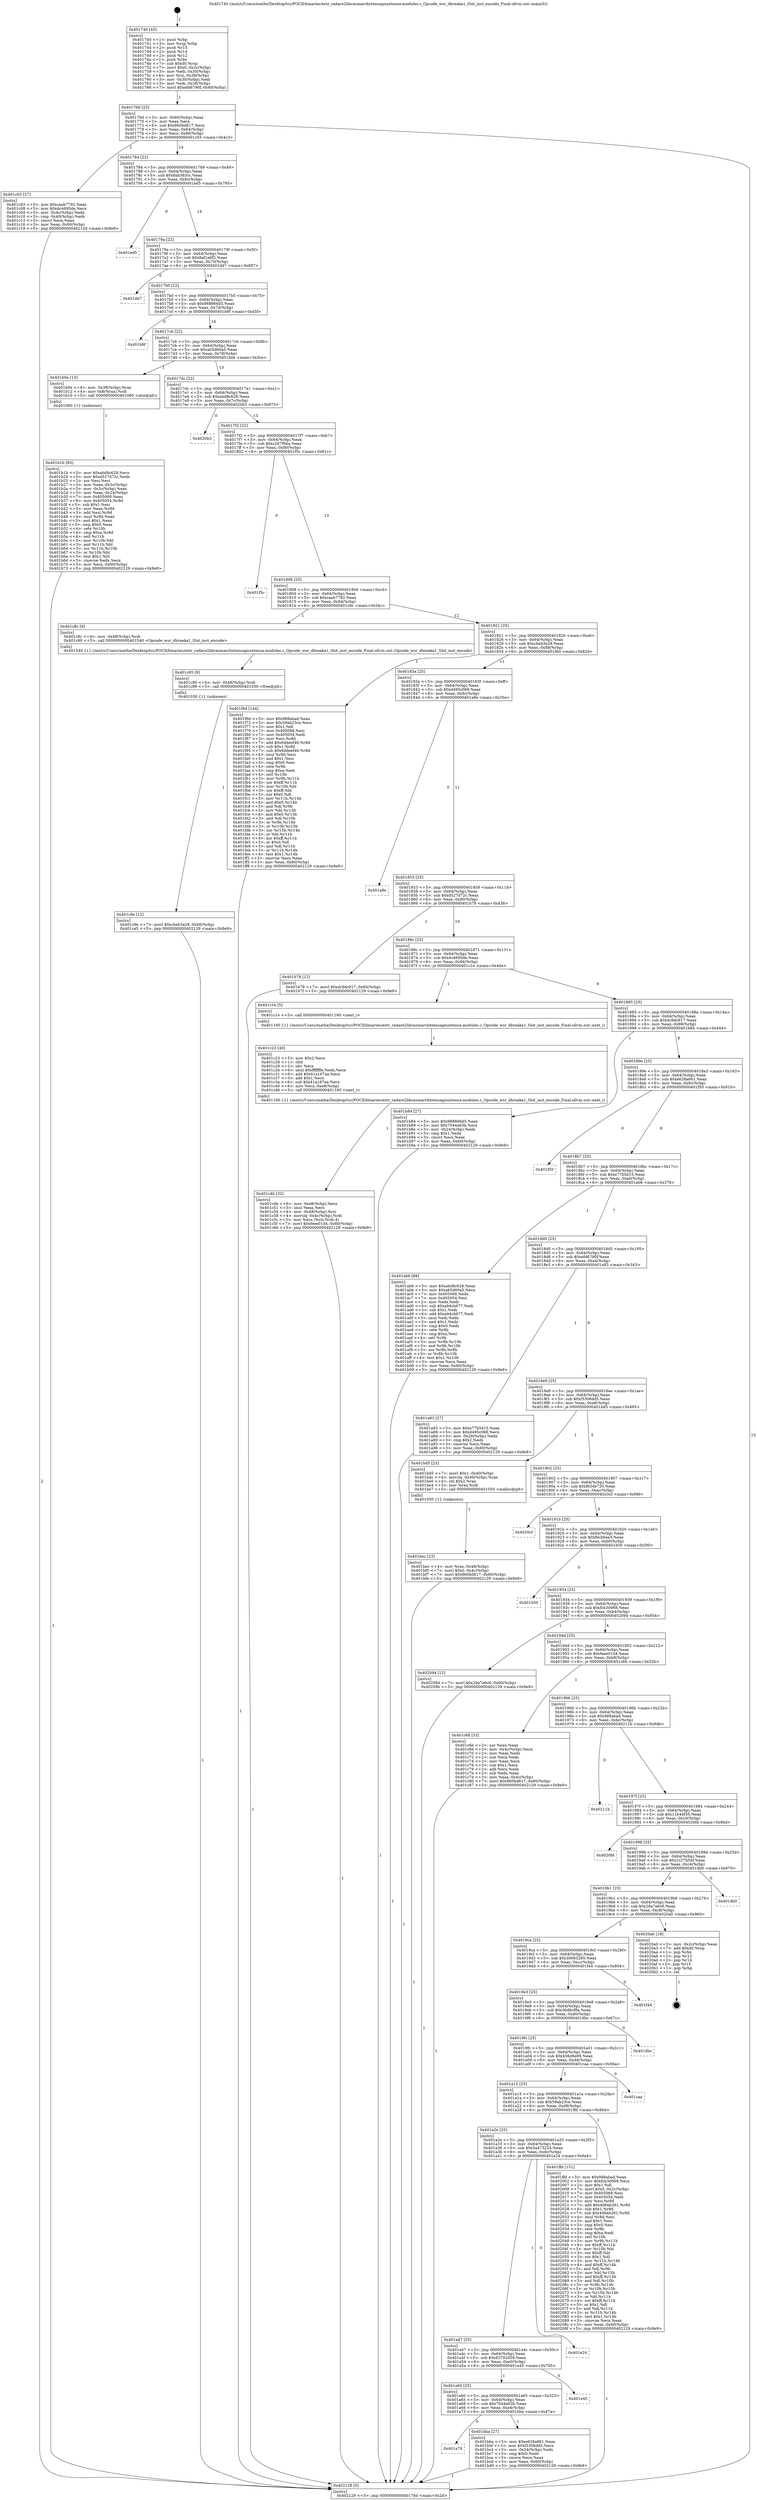 digraph "0x401740" {
  label = "0x401740 (/mnt/c/Users/mathe/Desktop/tcc/POCII/binaries/extr_radare2librasmarchxtensagnuxtensa-modules.c_Opcode_wsr_dbreaka1_Slot_inst_encode_Final-ollvm.out::main(0))"
  labelloc = "t"
  node[shape=record]

  Entry [label="",width=0.3,height=0.3,shape=circle,fillcolor=black,style=filled]
  "0x40176d" [label="{
     0x40176d [23]\l
     | [instrs]\l
     &nbsp;&nbsp;0x40176d \<+3\>: mov -0x60(%rbp),%eax\l
     &nbsp;&nbsp;0x401770 \<+2\>: mov %eax,%ecx\l
     &nbsp;&nbsp;0x401772 \<+6\>: sub $0x860bd617,%ecx\l
     &nbsp;&nbsp;0x401778 \<+3\>: mov %eax,-0x64(%rbp)\l
     &nbsp;&nbsp;0x40177b \<+3\>: mov %ecx,-0x68(%rbp)\l
     &nbsp;&nbsp;0x40177e \<+6\>: je 0000000000401c03 \<main+0x4c3\>\l
  }"]
  "0x401c03" [label="{
     0x401c03 [27]\l
     | [instrs]\l
     &nbsp;&nbsp;0x401c03 \<+5\>: mov $0xcaab7792,%eax\l
     &nbsp;&nbsp;0x401c08 \<+5\>: mov $0xdc4695de,%ecx\l
     &nbsp;&nbsp;0x401c0d \<+3\>: mov -0x4c(%rbp),%edx\l
     &nbsp;&nbsp;0x401c10 \<+3\>: cmp -0x40(%rbp),%edx\l
     &nbsp;&nbsp;0x401c13 \<+3\>: cmovl %ecx,%eax\l
     &nbsp;&nbsp;0x401c16 \<+3\>: mov %eax,-0x60(%rbp)\l
     &nbsp;&nbsp;0x401c19 \<+5\>: jmp 0000000000402129 \<main+0x9e9\>\l
  }"]
  "0x401784" [label="{
     0x401784 [22]\l
     | [instrs]\l
     &nbsp;&nbsp;0x401784 \<+5\>: jmp 0000000000401789 \<main+0x49\>\l
     &nbsp;&nbsp;0x401789 \<+3\>: mov -0x64(%rbp),%eax\l
     &nbsp;&nbsp;0x40178c \<+5\>: sub $0x8ab363cc,%eax\l
     &nbsp;&nbsp;0x401791 \<+3\>: mov %eax,-0x6c(%rbp)\l
     &nbsp;&nbsp;0x401794 \<+6\>: je 0000000000401ed5 \<main+0x795\>\l
  }"]
  Exit [label="",width=0.3,height=0.3,shape=circle,fillcolor=black,style=filled,peripheries=2]
  "0x401ed5" [label="{
     0x401ed5\l
  }", style=dashed]
  "0x40179a" [label="{
     0x40179a [22]\l
     | [instrs]\l
     &nbsp;&nbsp;0x40179a \<+5\>: jmp 000000000040179f \<main+0x5f\>\l
     &nbsp;&nbsp;0x40179f \<+3\>: mov -0x64(%rbp),%eax\l
     &nbsp;&nbsp;0x4017a2 \<+5\>: sub $0x8af1e6f2,%eax\l
     &nbsp;&nbsp;0x4017a7 \<+3\>: mov %eax,-0x70(%rbp)\l
     &nbsp;&nbsp;0x4017aa \<+6\>: je 0000000000401dd7 \<main+0x697\>\l
  }"]
  "0x401c9e" [label="{
     0x401c9e [12]\l
     | [instrs]\l
     &nbsp;&nbsp;0x401c9e \<+7\>: movl $0xcbeb3a28,-0x60(%rbp)\l
     &nbsp;&nbsp;0x401ca5 \<+5\>: jmp 0000000000402129 \<main+0x9e9\>\l
  }"]
  "0x401dd7" [label="{
     0x401dd7\l
  }", style=dashed]
  "0x4017b0" [label="{
     0x4017b0 [22]\l
     | [instrs]\l
     &nbsp;&nbsp;0x4017b0 \<+5\>: jmp 00000000004017b5 \<main+0x75\>\l
     &nbsp;&nbsp;0x4017b5 \<+3\>: mov -0x64(%rbp),%eax\l
     &nbsp;&nbsp;0x4017b8 \<+5\>: sub $0x988866d5,%eax\l
     &nbsp;&nbsp;0x4017bd \<+3\>: mov %eax,-0x74(%rbp)\l
     &nbsp;&nbsp;0x4017c0 \<+6\>: je 0000000000401b9f \<main+0x45f\>\l
  }"]
  "0x401c95" [label="{
     0x401c95 [9]\l
     | [instrs]\l
     &nbsp;&nbsp;0x401c95 \<+4\>: mov -0x48(%rbp),%rdi\l
     &nbsp;&nbsp;0x401c99 \<+5\>: call 0000000000401030 \<free@plt\>\l
     | [calls]\l
     &nbsp;&nbsp;0x401030 \{1\} (unknown)\l
  }"]
  "0x401b9f" [label="{
     0x401b9f\l
  }", style=dashed]
  "0x4017c6" [label="{
     0x4017c6 [22]\l
     | [instrs]\l
     &nbsp;&nbsp;0x4017c6 \<+5\>: jmp 00000000004017cb \<main+0x8b\>\l
     &nbsp;&nbsp;0x4017cb \<+3\>: mov -0x64(%rbp),%eax\l
     &nbsp;&nbsp;0x4017ce \<+5\>: sub $0xab5d60a5,%eax\l
     &nbsp;&nbsp;0x4017d3 \<+3\>: mov %eax,-0x78(%rbp)\l
     &nbsp;&nbsp;0x4017d6 \<+6\>: je 0000000000401b0e \<main+0x3ce\>\l
  }"]
  "0x401c4b" [label="{
     0x401c4b [32]\l
     | [instrs]\l
     &nbsp;&nbsp;0x401c4b \<+6\>: mov -0xe8(%rbp),%ecx\l
     &nbsp;&nbsp;0x401c51 \<+3\>: imul %eax,%ecx\l
     &nbsp;&nbsp;0x401c54 \<+4\>: mov -0x48(%rbp),%rsi\l
     &nbsp;&nbsp;0x401c58 \<+4\>: movslq -0x4c(%rbp),%rdi\l
     &nbsp;&nbsp;0x401c5c \<+3\>: mov %ecx,(%rsi,%rdi,4)\l
     &nbsp;&nbsp;0x401c5f \<+7\>: movl $0xfeee01d4,-0x60(%rbp)\l
     &nbsp;&nbsp;0x401c66 \<+5\>: jmp 0000000000402129 \<main+0x9e9\>\l
  }"]
  "0x401b0e" [label="{
     0x401b0e [13]\l
     | [instrs]\l
     &nbsp;&nbsp;0x401b0e \<+4\>: mov -0x38(%rbp),%rax\l
     &nbsp;&nbsp;0x401b12 \<+4\>: mov 0x8(%rax),%rdi\l
     &nbsp;&nbsp;0x401b16 \<+5\>: call 0000000000401060 \<atoi@plt\>\l
     | [calls]\l
     &nbsp;&nbsp;0x401060 \{1\} (unknown)\l
  }"]
  "0x4017dc" [label="{
     0x4017dc [22]\l
     | [instrs]\l
     &nbsp;&nbsp;0x4017dc \<+5\>: jmp 00000000004017e1 \<main+0xa1\>\l
     &nbsp;&nbsp;0x4017e1 \<+3\>: mov -0x64(%rbp),%eax\l
     &nbsp;&nbsp;0x4017e4 \<+5\>: sub $0xabd8c628,%eax\l
     &nbsp;&nbsp;0x4017e9 \<+3\>: mov %eax,-0x7c(%rbp)\l
     &nbsp;&nbsp;0x4017ec \<+6\>: je 00000000004020b3 \<main+0x973\>\l
  }"]
  "0x401c23" [label="{
     0x401c23 [40]\l
     | [instrs]\l
     &nbsp;&nbsp;0x401c23 \<+5\>: mov $0x2,%ecx\l
     &nbsp;&nbsp;0x401c28 \<+1\>: cltd\l
     &nbsp;&nbsp;0x401c29 \<+2\>: idiv %ecx\l
     &nbsp;&nbsp;0x401c2b \<+6\>: imul $0xfffffffe,%edx,%ecx\l
     &nbsp;&nbsp;0x401c31 \<+6\>: add $0x41a167aa,%ecx\l
     &nbsp;&nbsp;0x401c37 \<+3\>: add $0x1,%ecx\l
     &nbsp;&nbsp;0x401c3a \<+6\>: sub $0x41a167aa,%ecx\l
     &nbsp;&nbsp;0x401c40 \<+6\>: mov %ecx,-0xe8(%rbp)\l
     &nbsp;&nbsp;0x401c46 \<+5\>: call 0000000000401160 \<next_i\>\l
     | [calls]\l
     &nbsp;&nbsp;0x401160 \{1\} (/mnt/c/Users/mathe/Desktop/tcc/POCII/binaries/extr_radare2librasmarchxtensagnuxtensa-modules.c_Opcode_wsr_dbreaka1_Slot_inst_encode_Final-ollvm.out::next_i)\l
  }"]
  "0x4020b3" [label="{
     0x4020b3\l
  }", style=dashed]
  "0x4017f2" [label="{
     0x4017f2 [22]\l
     | [instrs]\l
     &nbsp;&nbsp;0x4017f2 \<+5\>: jmp 00000000004017f7 \<main+0xb7\>\l
     &nbsp;&nbsp;0x4017f7 \<+3\>: mov -0x64(%rbp),%eax\l
     &nbsp;&nbsp;0x4017fa \<+5\>: sub $0xc267f94a,%eax\l
     &nbsp;&nbsp;0x4017ff \<+3\>: mov %eax,-0x80(%rbp)\l
     &nbsp;&nbsp;0x401802 \<+6\>: je 0000000000401f5c \<main+0x81c\>\l
  }"]
  "0x401bec" [label="{
     0x401bec [23]\l
     | [instrs]\l
     &nbsp;&nbsp;0x401bec \<+4\>: mov %rax,-0x48(%rbp)\l
     &nbsp;&nbsp;0x401bf0 \<+7\>: movl $0x0,-0x4c(%rbp)\l
     &nbsp;&nbsp;0x401bf7 \<+7\>: movl $0x860bd617,-0x60(%rbp)\l
     &nbsp;&nbsp;0x401bfe \<+5\>: jmp 0000000000402129 \<main+0x9e9\>\l
  }"]
  "0x401f5c" [label="{
     0x401f5c\l
  }", style=dashed]
  "0x401808" [label="{
     0x401808 [25]\l
     | [instrs]\l
     &nbsp;&nbsp;0x401808 \<+5\>: jmp 000000000040180d \<main+0xcd\>\l
     &nbsp;&nbsp;0x40180d \<+3\>: mov -0x64(%rbp),%eax\l
     &nbsp;&nbsp;0x401810 \<+5\>: sub $0xcaab7792,%eax\l
     &nbsp;&nbsp;0x401815 \<+6\>: mov %eax,-0x84(%rbp)\l
     &nbsp;&nbsp;0x40181b \<+6\>: je 0000000000401c8c \<main+0x54c\>\l
  }"]
  "0x401a79" [label="{
     0x401a79\l
  }", style=dashed]
  "0x401c8c" [label="{
     0x401c8c [9]\l
     | [instrs]\l
     &nbsp;&nbsp;0x401c8c \<+4\>: mov -0x48(%rbp),%rdi\l
     &nbsp;&nbsp;0x401c90 \<+5\>: call 0000000000401540 \<Opcode_wsr_dbreaka1_Slot_inst_encode\>\l
     | [calls]\l
     &nbsp;&nbsp;0x401540 \{1\} (/mnt/c/Users/mathe/Desktop/tcc/POCII/binaries/extr_radare2librasmarchxtensagnuxtensa-modules.c_Opcode_wsr_dbreaka1_Slot_inst_encode_Final-ollvm.out::Opcode_wsr_dbreaka1_Slot_inst_encode)\l
  }"]
  "0x401821" [label="{
     0x401821 [25]\l
     | [instrs]\l
     &nbsp;&nbsp;0x401821 \<+5\>: jmp 0000000000401826 \<main+0xe6\>\l
     &nbsp;&nbsp;0x401826 \<+3\>: mov -0x64(%rbp),%eax\l
     &nbsp;&nbsp;0x401829 \<+5\>: sub $0xcbeb3a28,%eax\l
     &nbsp;&nbsp;0x40182e \<+6\>: mov %eax,-0x88(%rbp)\l
     &nbsp;&nbsp;0x401834 \<+6\>: je 0000000000401f6d \<main+0x82d\>\l
  }"]
  "0x401bba" [label="{
     0x401bba [27]\l
     | [instrs]\l
     &nbsp;&nbsp;0x401bba \<+5\>: mov $0xe628a661,%eax\l
     &nbsp;&nbsp;0x401bbf \<+5\>: mov $0xf3308dd5,%ecx\l
     &nbsp;&nbsp;0x401bc4 \<+3\>: mov -0x24(%rbp),%edx\l
     &nbsp;&nbsp;0x401bc7 \<+3\>: cmp $0x0,%edx\l
     &nbsp;&nbsp;0x401bca \<+3\>: cmove %ecx,%eax\l
     &nbsp;&nbsp;0x401bcd \<+3\>: mov %eax,-0x60(%rbp)\l
     &nbsp;&nbsp;0x401bd0 \<+5\>: jmp 0000000000402129 \<main+0x9e9\>\l
  }"]
  "0x401f6d" [label="{
     0x401f6d [144]\l
     | [instrs]\l
     &nbsp;&nbsp;0x401f6d \<+5\>: mov $0x988abad,%eax\l
     &nbsp;&nbsp;0x401f72 \<+5\>: mov $0x59ab23ce,%ecx\l
     &nbsp;&nbsp;0x401f77 \<+2\>: mov $0x1,%dl\l
     &nbsp;&nbsp;0x401f79 \<+7\>: mov 0x405068,%esi\l
     &nbsp;&nbsp;0x401f80 \<+7\>: mov 0x405054,%edi\l
     &nbsp;&nbsp;0x401f87 \<+3\>: mov %esi,%r8d\l
     &nbsp;&nbsp;0x401f8a \<+7\>: add $0x6ddeef46,%r8d\l
     &nbsp;&nbsp;0x401f91 \<+4\>: sub $0x1,%r8d\l
     &nbsp;&nbsp;0x401f95 \<+7\>: sub $0x6ddeef46,%r8d\l
     &nbsp;&nbsp;0x401f9c \<+4\>: imul %r8d,%esi\l
     &nbsp;&nbsp;0x401fa0 \<+3\>: and $0x1,%esi\l
     &nbsp;&nbsp;0x401fa3 \<+3\>: cmp $0x0,%esi\l
     &nbsp;&nbsp;0x401fa6 \<+4\>: sete %r9b\l
     &nbsp;&nbsp;0x401faa \<+3\>: cmp $0xa,%edi\l
     &nbsp;&nbsp;0x401fad \<+4\>: setl %r10b\l
     &nbsp;&nbsp;0x401fb1 \<+3\>: mov %r9b,%r11b\l
     &nbsp;&nbsp;0x401fb4 \<+4\>: xor $0xff,%r11b\l
     &nbsp;&nbsp;0x401fb8 \<+3\>: mov %r10b,%bl\l
     &nbsp;&nbsp;0x401fbb \<+3\>: xor $0xff,%bl\l
     &nbsp;&nbsp;0x401fbe \<+3\>: xor $0x0,%dl\l
     &nbsp;&nbsp;0x401fc1 \<+3\>: mov %r11b,%r14b\l
     &nbsp;&nbsp;0x401fc4 \<+4\>: and $0x0,%r14b\l
     &nbsp;&nbsp;0x401fc8 \<+3\>: and %dl,%r9b\l
     &nbsp;&nbsp;0x401fcb \<+3\>: mov %bl,%r15b\l
     &nbsp;&nbsp;0x401fce \<+4\>: and $0x0,%r15b\l
     &nbsp;&nbsp;0x401fd2 \<+3\>: and %dl,%r10b\l
     &nbsp;&nbsp;0x401fd5 \<+3\>: or %r9b,%r14b\l
     &nbsp;&nbsp;0x401fd8 \<+3\>: or %r10b,%r15b\l
     &nbsp;&nbsp;0x401fdb \<+3\>: xor %r15b,%r14b\l
     &nbsp;&nbsp;0x401fde \<+3\>: or %bl,%r11b\l
     &nbsp;&nbsp;0x401fe1 \<+4\>: xor $0xff,%r11b\l
     &nbsp;&nbsp;0x401fe5 \<+3\>: or $0x0,%dl\l
     &nbsp;&nbsp;0x401fe8 \<+3\>: and %dl,%r11b\l
     &nbsp;&nbsp;0x401feb \<+3\>: or %r11b,%r14b\l
     &nbsp;&nbsp;0x401fee \<+4\>: test $0x1,%r14b\l
     &nbsp;&nbsp;0x401ff2 \<+3\>: cmovne %ecx,%eax\l
     &nbsp;&nbsp;0x401ff5 \<+3\>: mov %eax,-0x60(%rbp)\l
     &nbsp;&nbsp;0x401ff8 \<+5\>: jmp 0000000000402129 \<main+0x9e9\>\l
  }"]
  "0x40183a" [label="{
     0x40183a [25]\l
     | [instrs]\l
     &nbsp;&nbsp;0x40183a \<+5\>: jmp 000000000040183f \<main+0xff\>\l
     &nbsp;&nbsp;0x40183f \<+3\>: mov -0x64(%rbp),%eax\l
     &nbsp;&nbsp;0x401842 \<+5\>: sub $0xd495c068,%eax\l
     &nbsp;&nbsp;0x401847 \<+6\>: mov %eax,-0x8c(%rbp)\l
     &nbsp;&nbsp;0x40184d \<+6\>: je 0000000000401a9e \<main+0x35e\>\l
  }"]
  "0x401a60" [label="{
     0x401a60 [25]\l
     | [instrs]\l
     &nbsp;&nbsp;0x401a60 \<+5\>: jmp 0000000000401a65 \<main+0x325\>\l
     &nbsp;&nbsp;0x401a65 \<+3\>: mov -0x64(%rbp),%eax\l
     &nbsp;&nbsp;0x401a68 \<+5\>: sub $0x7044a63b,%eax\l
     &nbsp;&nbsp;0x401a6d \<+6\>: mov %eax,-0xe4(%rbp)\l
     &nbsp;&nbsp;0x401a73 \<+6\>: je 0000000000401bba \<main+0x47a\>\l
  }"]
  "0x401a9e" [label="{
     0x401a9e\l
  }", style=dashed]
  "0x401853" [label="{
     0x401853 [25]\l
     | [instrs]\l
     &nbsp;&nbsp;0x401853 \<+5\>: jmp 0000000000401858 \<main+0x118\>\l
     &nbsp;&nbsp;0x401858 \<+3\>: mov -0x64(%rbp),%eax\l
     &nbsp;&nbsp;0x40185b \<+5\>: sub $0xd527d72c,%eax\l
     &nbsp;&nbsp;0x401860 \<+6\>: mov %eax,-0x90(%rbp)\l
     &nbsp;&nbsp;0x401866 \<+6\>: je 0000000000401b78 \<main+0x438\>\l
  }"]
  "0x401e45" [label="{
     0x401e45\l
  }", style=dashed]
  "0x401b78" [label="{
     0x401b78 [12]\l
     | [instrs]\l
     &nbsp;&nbsp;0x401b78 \<+7\>: movl $0xdc9dc917,-0x60(%rbp)\l
     &nbsp;&nbsp;0x401b7f \<+5\>: jmp 0000000000402129 \<main+0x9e9\>\l
  }"]
  "0x40186c" [label="{
     0x40186c [25]\l
     | [instrs]\l
     &nbsp;&nbsp;0x40186c \<+5\>: jmp 0000000000401871 \<main+0x131\>\l
     &nbsp;&nbsp;0x401871 \<+3\>: mov -0x64(%rbp),%eax\l
     &nbsp;&nbsp;0x401874 \<+5\>: sub $0xdc4695de,%eax\l
     &nbsp;&nbsp;0x401879 \<+6\>: mov %eax,-0x94(%rbp)\l
     &nbsp;&nbsp;0x40187f \<+6\>: je 0000000000401c1e \<main+0x4de\>\l
  }"]
  "0x401a47" [label="{
     0x401a47 [25]\l
     | [instrs]\l
     &nbsp;&nbsp;0x401a47 \<+5\>: jmp 0000000000401a4c \<main+0x30c\>\l
     &nbsp;&nbsp;0x401a4c \<+3\>: mov -0x64(%rbp),%eax\l
     &nbsp;&nbsp;0x401a4f \<+5\>: sub $0x63792d59,%eax\l
     &nbsp;&nbsp;0x401a54 \<+6\>: mov %eax,-0xe0(%rbp)\l
     &nbsp;&nbsp;0x401a5a \<+6\>: je 0000000000401e45 \<main+0x705\>\l
  }"]
  "0x401c1e" [label="{
     0x401c1e [5]\l
     | [instrs]\l
     &nbsp;&nbsp;0x401c1e \<+5\>: call 0000000000401160 \<next_i\>\l
     | [calls]\l
     &nbsp;&nbsp;0x401160 \{1\} (/mnt/c/Users/mathe/Desktop/tcc/POCII/binaries/extr_radare2librasmarchxtensagnuxtensa-modules.c_Opcode_wsr_dbreaka1_Slot_inst_encode_Final-ollvm.out::next_i)\l
  }"]
  "0x401885" [label="{
     0x401885 [25]\l
     | [instrs]\l
     &nbsp;&nbsp;0x401885 \<+5\>: jmp 000000000040188a \<main+0x14a\>\l
     &nbsp;&nbsp;0x40188a \<+3\>: mov -0x64(%rbp),%eax\l
     &nbsp;&nbsp;0x40188d \<+5\>: sub $0xdc9dc917,%eax\l
     &nbsp;&nbsp;0x401892 \<+6\>: mov %eax,-0x98(%rbp)\l
     &nbsp;&nbsp;0x401898 \<+6\>: je 0000000000401b84 \<main+0x444\>\l
  }"]
  "0x401e24" [label="{
     0x401e24\l
  }", style=dashed]
  "0x401b84" [label="{
     0x401b84 [27]\l
     | [instrs]\l
     &nbsp;&nbsp;0x401b84 \<+5\>: mov $0x988866d5,%eax\l
     &nbsp;&nbsp;0x401b89 \<+5\>: mov $0x7044a63b,%ecx\l
     &nbsp;&nbsp;0x401b8e \<+3\>: mov -0x24(%rbp),%edx\l
     &nbsp;&nbsp;0x401b91 \<+3\>: cmp $0x1,%edx\l
     &nbsp;&nbsp;0x401b94 \<+3\>: cmovl %ecx,%eax\l
     &nbsp;&nbsp;0x401b97 \<+3\>: mov %eax,-0x60(%rbp)\l
     &nbsp;&nbsp;0x401b9a \<+5\>: jmp 0000000000402129 \<main+0x9e9\>\l
  }"]
  "0x40189e" [label="{
     0x40189e [25]\l
     | [instrs]\l
     &nbsp;&nbsp;0x40189e \<+5\>: jmp 00000000004018a3 \<main+0x163\>\l
     &nbsp;&nbsp;0x4018a3 \<+3\>: mov -0x64(%rbp),%eax\l
     &nbsp;&nbsp;0x4018a6 \<+5\>: sub $0xe628a661,%eax\l
     &nbsp;&nbsp;0x4018ab \<+6\>: mov %eax,-0x9c(%rbp)\l
     &nbsp;&nbsp;0x4018b1 \<+6\>: je 0000000000401f50 \<main+0x810\>\l
  }"]
  "0x401a2e" [label="{
     0x401a2e [25]\l
     | [instrs]\l
     &nbsp;&nbsp;0x401a2e \<+5\>: jmp 0000000000401a33 \<main+0x2f3\>\l
     &nbsp;&nbsp;0x401a33 \<+3\>: mov -0x64(%rbp),%eax\l
     &nbsp;&nbsp;0x401a36 \<+5\>: sub $0x5a473224,%eax\l
     &nbsp;&nbsp;0x401a3b \<+6\>: mov %eax,-0xdc(%rbp)\l
     &nbsp;&nbsp;0x401a41 \<+6\>: je 0000000000401e24 \<main+0x6e4\>\l
  }"]
  "0x401f50" [label="{
     0x401f50\l
  }", style=dashed]
  "0x4018b7" [label="{
     0x4018b7 [25]\l
     | [instrs]\l
     &nbsp;&nbsp;0x4018b7 \<+5\>: jmp 00000000004018bc \<main+0x17c\>\l
     &nbsp;&nbsp;0x4018bc \<+3\>: mov -0x64(%rbp),%eax\l
     &nbsp;&nbsp;0x4018bf \<+5\>: sub $0xe77b5d15,%eax\l
     &nbsp;&nbsp;0x4018c4 \<+6\>: mov %eax,-0xa0(%rbp)\l
     &nbsp;&nbsp;0x4018ca \<+6\>: je 0000000000401ab6 \<main+0x376\>\l
  }"]
  "0x401ffd" [label="{
     0x401ffd [151]\l
     | [instrs]\l
     &nbsp;&nbsp;0x401ffd \<+5\>: mov $0x988abad,%eax\l
     &nbsp;&nbsp;0x402002 \<+5\>: mov $0xfcb30068,%ecx\l
     &nbsp;&nbsp;0x402007 \<+2\>: mov $0x1,%dl\l
     &nbsp;&nbsp;0x402009 \<+7\>: movl $0x0,-0x2c(%rbp)\l
     &nbsp;&nbsp;0x402010 \<+7\>: mov 0x405068,%esi\l
     &nbsp;&nbsp;0x402017 \<+7\>: mov 0x405054,%edi\l
     &nbsp;&nbsp;0x40201e \<+3\>: mov %esi,%r8d\l
     &nbsp;&nbsp;0x402021 \<+7\>: add $0x4d6ab261,%r8d\l
     &nbsp;&nbsp;0x402028 \<+4\>: sub $0x1,%r8d\l
     &nbsp;&nbsp;0x40202c \<+7\>: sub $0x4d6ab261,%r8d\l
     &nbsp;&nbsp;0x402033 \<+4\>: imul %r8d,%esi\l
     &nbsp;&nbsp;0x402037 \<+3\>: and $0x1,%esi\l
     &nbsp;&nbsp;0x40203a \<+3\>: cmp $0x0,%esi\l
     &nbsp;&nbsp;0x40203d \<+4\>: sete %r9b\l
     &nbsp;&nbsp;0x402041 \<+3\>: cmp $0xa,%edi\l
     &nbsp;&nbsp;0x402044 \<+4\>: setl %r10b\l
     &nbsp;&nbsp;0x402048 \<+3\>: mov %r9b,%r11b\l
     &nbsp;&nbsp;0x40204b \<+4\>: xor $0xff,%r11b\l
     &nbsp;&nbsp;0x40204f \<+3\>: mov %r10b,%bl\l
     &nbsp;&nbsp;0x402052 \<+3\>: xor $0xff,%bl\l
     &nbsp;&nbsp;0x402055 \<+3\>: xor $0x1,%dl\l
     &nbsp;&nbsp;0x402058 \<+3\>: mov %r11b,%r14b\l
     &nbsp;&nbsp;0x40205b \<+4\>: and $0xff,%r14b\l
     &nbsp;&nbsp;0x40205f \<+3\>: and %dl,%r9b\l
     &nbsp;&nbsp;0x402062 \<+3\>: mov %bl,%r15b\l
     &nbsp;&nbsp;0x402065 \<+4\>: and $0xff,%r15b\l
     &nbsp;&nbsp;0x402069 \<+3\>: and %dl,%r10b\l
     &nbsp;&nbsp;0x40206c \<+3\>: or %r9b,%r14b\l
     &nbsp;&nbsp;0x40206f \<+3\>: or %r10b,%r15b\l
     &nbsp;&nbsp;0x402072 \<+3\>: xor %r15b,%r14b\l
     &nbsp;&nbsp;0x402075 \<+3\>: or %bl,%r11b\l
     &nbsp;&nbsp;0x402078 \<+4\>: xor $0xff,%r11b\l
     &nbsp;&nbsp;0x40207c \<+3\>: or $0x1,%dl\l
     &nbsp;&nbsp;0x40207f \<+3\>: and %dl,%r11b\l
     &nbsp;&nbsp;0x402082 \<+3\>: or %r11b,%r14b\l
     &nbsp;&nbsp;0x402085 \<+4\>: test $0x1,%r14b\l
     &nbsp;&nbsp;0x402089 \<+3\>: cmovne %ecx,%eax\l
     &nbsp;&nbsp;0x40208c \<+3\>: mov %eax,-0x60(%rbp)\l
     &nbsp;&nbsp;0x40208f \<+5\>: jmp 0000000000402129 \<main+0x9e9\>\l
  }"]
  "0x401ab6" [label="{
     0x401ab6 [88]\l
     | [instrs]\l
     &nbsp;&nbsp;0x401ab6 \<+5\>: mov $0xabd8c628,%eax\l
     &nbsp;&nbsp;0x401abb \<+5\>: mov $0xab5d60a5,%ecx\l
     &nbsp;&nbsp;0x401ac0 \<+7\>: mov 0x405068,%edx\l
     &nbsp;&nbsp;0x401ac7 \<+7\>: mov 0x405054,%esi\l
     &nbsp;&nbsp;0x401ace \<+2\>: mov %edx,%edi\l
     &nbsp;&nbsp;0x401ad0 \<+6\>: sub $0xa94cb677,%edi\l
     &nbsp;&nbsp;0x401ad6 \<+3\>: sub $0x1,%edi\l
     &nbsp;&nbsp;0x401ad9 \<+6\>: add $0xa94cb677,%edi\l
     &nbsp;&nbsp;0x401adf \<+3\>: imul %edi,%edx\l
     &nbsp;&nbsp;0x401ae2 \<+3\>: and $0x1,%edx\l
     &nbsp;&nbsp;0x401ae5 \<+3\>: cmp $0x0,%edx\l
     &nbsp;&nbsp;0x401ae8 \<+4\>: sete %r8b\l
     &nbsp;&nbsp;0x401aec \<+3\>: cmp $0xa,%esi\l
     &nbsp;&nbsp;0x401aef \<+4\>: setl %r9b\l
     &nbsp;&nbsp;0x401af3 \<+3\>: mov %r8b,%r10b\l
     &nbsp;&nbsp;0x401af6 \<+3\>: and %r9b,%r10b\l
     &nbsp;&nbsp;0x401af9 \<+3\>: xor %r9b,%r8b\l
     &nbsp;&nbsp;0x401afc \<+3\>: or %r8b,%r10b\l
     &nbsp;&nbsp;0x401aff \<+4\>: test $0x1,%r10b\l
     &nbsp;&nbsp;0x401b03 \<+3\>: cmovne %ecx,%eax\l
     &nbsp;&nbsp;0x401b06 \<+3\>: mov %eax,-0x60(%rbp)\l
     &nbsp;&nbsp;0x401b09 \<+5\>: jmp 0000000000402129 \<main+0x9e9\>\l
  }"]
  "0x4018d0" [label="{
     0x4018d0 [25]\l
     | [instrs]\l
     &nbsp;&nbsp;0x4018d0 \<+5\>: jmp 00000000004018d5 \<main+0x195\>\l
     &nbsp;&nbsp;0x4018d5 \<+3\>: mov -0x64(%rbp),%eax\l
     &nbsp;&nbsp;0x4018d8 \<+5\>: sub $0xefd6790f,%eax\l
     &nbsp;&nbsp;0x4018dd \<+6\>: mov %eax,-0xa4(%rbp)\l
     &nbsp;&nbsp;0x4018e3 \<+6\>: je 0000000000401a83 \<main+0x343\>\l
  }"]
  "0x401a15" [label="{
     0x401a15 [25]\l
     | [instrs]\l
     &nbsp;&nbsp;0x401a15 \<+5\>: jmp 0000000000401a1a \<main+0x2da\>\l
     &nbsp;&nbsp;0x401a1a \<+3\>: mov -0x64(%rbp),%eax\l
     &nbsp;&nbsp;0x401a1d \<+5\>: sub $0x59ab23ce,%eax\l
     &nbsp;&nbsp;0x401a22 \<+6\>: mov %eax,-0xd8(%rbp)\l
     &nbsp;&nbsp;0x401a28 \<+6\>: je 0000000000401ffd \<main+0x8bd\>\l
  }"]
  "0x401a83" [label="{
     0x401a83 [27]\l
     | [instrs]\l
     &nbsp;&nbsp;0x401a83 \<+5\>: mov $0xe77b5d15,%eax\l
     &nbsp;&nbsp;0x401a88 \<+5\>: mov $0xd495c068,%ecx\l
     &nbsp;&nbsp;0x401a8d \<+3\>: mov -0x28(%rbp),%edx\l
     &nbsp;&nbsp;0x401a90 \<+3\>: cmp $0x2,%edx\l
     &nbsp;&nbsp;0x401a93 \<+3\>: cmovne %ecx,%eax\l
     &nbsp;&nbsp;0x401a96 \<+3\>: mov %eax,-0x60(%rbp)\l
     &nbsp;&nbsp;0x401a99 \<+5\>: jmp 0000000000402129 \<main+0x9e9\>\l
  }"]
  "0x4018e9" [label="{
     0x4018e9 [25]\l
     | [instrs]\l
     &nbsp;&nbsp;0x4018e9 \<+5\>: jmp 00000000004018ee \<main+0x1ae\>\l
     &nbsp;&nbsp;0x4018ee \<+3\>: mov -0x64(%rbp),%eax\l
     &nbsp;&nbsp;0x4018f1 \<+5\>: sub $0xf3308dd5,%eax\l
     &nbsp;&nbsp;0x4018f6 \<+6\>: mov %eax,-0xa8(%rbp)\l
     &nbsp;&nbsp;0x4018fc \<+6\>: je 0000000000401bd5 \<main+0x495\>\l
  }"]
  "0x402129" [label="{
     0x402129 [5]\l
     | [instrs]\l
     &nbsp;&nbsp;0x402129 \<+5\>: jmp 000000000040176d \<main+0x2d\>\l
  }"]
  "0x401740" [label="{
     0x401740 [45]\l
     | [instrs]\l
     &nbsp;&nbsp;0x401740 \<+1\>: push %rbp\l
     &nbsp;&nbsp;0x401741 \<+3\>: mov %rsp,%rbp\l
     &nbsp;&nbsp;0x401744 \<+2\>: push %r15\l
     &nbsp;&nbsp;0x401746 \<+2\>: push %r14\l
     &nbsp;&nbsp;0x401748 \<+2\>: push %r12\l
     &nbsp;&nbsp;0x40174a \<+1\>: push %rbx\l
     &nbsp;&nbsp;0x40174b \<+7\>: sub $0xd0,%rsp\l
     &nbsp;&nbsp;0x401752 \<+7\>: movl $0x0,-0x2c(%rbp)\l
     &nbsp;&nbsp;0x401759 \<+3\>: mov %edi,-0x30(%rbp)\l
     &nbsp;&nbsp;0x40175c \<+4\>: mov %rsi,-0x38(%rbp)\l
     &nbsp;&nbsp;0x401760 \<+3\>: mov -0x30(%rbp),%edi\l
     &nbsp;&nbsp;0x401763 \<+3\>: mov %edi,-0x28(%rbp)\l
     &nbsp;&nbsp;0x401766 \<+7\>: movl $0xefd6790f,-0x60(%rbp)\l
  }"]
  "0x401b1b" [label="{
     0x401b1b [93]\l
     | [instrs]\l
     &nbsp;&nbsp;0x401b1b \<+5\>: mov $0xabd8c628,%ecx\l
     &nbsp;&nbsp;0x401b20 \<+5\>: mov $0xd527d72c,%edx\l
     &nbsp;&nbsp;0x401b25 \<+2\>: xor %esi,%esi\l
     &nbsp;&nbsp;0x401b27 \<+3\>: mov %eax,-0x3c(%rbp)\l
     &nbsp;&nbsp;0x401b2a \<+3\>: mov -0x3c(%rbp),%eax\l
     &nbsp;&nbsp;0x401b2d \<+3\>: mov %eax,-0x24(%rbp)\l
     &nbsp;&nbsp;0x401b30 \<+7\>: mov 0x405068,%eax\l
     &nbsp;&nbsp;0x401b37 \<+8\>: mov 0x405054,%r8d\l
     &nbsp;&nbsp;0x401b3f \<+3\>: sub $0x1,%esi\l
     &nbsp;&nbsp;0x401b42 \<+3\>: mov %eax,%r9d\l
     &nbsp;&nbsp;0x401b45 \<+3\>: add %esi,%r9d\l
     &nbsp;&nbsp;0x401b48 \<+4\>: imul %r9d,%eax\l
     &nbsp;&nbsp;0x401b4c \<+3\>: and $0x1,%eax\l
     &nbsp;&nbsp;0x401b4f \<+3\>: cmp $0x0,%eax\l
     &nbsp;&nbsp;0x401b52 \<+4\>: sete %r10b\l
     &nbsp;&nbsp;0x401b56 \<+4\>: cmp $0xa,%r8d\l
     &nbsp;&nbsp;0x401b5a \<+4\>: setl %r11b\l
     &nbsp;&nbsp;0x401b5e \<+3\>: mov %r10b,%bl\l
     &nbsp;&nbsp;0x401b61 \<+3\>: and %r11b,%bl\l
     &nbsp;&nbsp;0x401b64 \<+3\>: xor %r11b,%r10b\l
     &nbsp;&nbsp;0x401b67 \<+3\>: or %r10b,%bl\l
     &nbsp;&nbsp;0x401b6a \<+3\>: test $0x1,%bl\l
     &nbsp;&nbsp;0x401b6d \<+3\>: cmovne %edx,%ecx\l
     &nbsp;&nbsp;0x401b70 \<+3\>: mov %ecx,-0x60(%rbp)\l
     &nbsp;&nbsp;0x401b73 \<+5\>: jmp 0000000000402129 \<main+0x9e9\>\l
  }"]
  "0x401caa" [label="{
     0x401caa\l
  }", style=dashed]
  "0x401bd5" [label="{
     0x401bd5 [23]\l
     | [instrs]\l
     &nbsp;&nbsp;0x401bd5 \<+7\>: movl $0x1,-0x40(%rbp)\l
     &nbsp;&nbsp;0x401bdc \<+4\>: movslq -0x40(%rbp),%rax\l
     &nbsp;&nbsp;0x401be0 \<+4\>: shl $0x2,%rax\l
     &nbsp;&nbsp;0x401be4 \<+3\>: mov %rax,%rdi\l
     &nbsp;&nbsp;0x401be7 \<+5\>: call 0000000000401050 \<malloc@plt\>\l
     | [calls]\l
     &nbsp;&nbsp;0x401050 \{1\} (unknown)\l
  }"]
  "0x401902" [label="{
     0x401902 [25]\l
     | [instrs]\l
     &nbsp;&nbsp;0x401902 \<+5\>: jmp 0000000000401907 \<main+0x1c7\>\l
     &nbsp;&nbsp;0x401907 \<+3\>: mov -0x64(%rbp),%eax\l
     &nbsp;&nbsp;0x40190a \<+5\>: sub $0xf634b720,%eax\l
     &nbsp;&nbsp;0x40190f \<+6\>: mov %eax,-0xac(%rbp)\l
     &nbsp;&nbsp;0x401915 \<+6\>: je 00000000004020cf \<main+0x98f\>\l
  }"]
  "0x4019fc" [label="{
     0x4019fc [25]\l
     | [instrs]\l
     &nbsp;&nbsp;0x4019fc \<+5\>: jmp 0000000000401a01 \<main+0x2c1\>\l
     &nbsp;&nbsp;0x401a01 \<+3\>: mov -0x64(%rbp),%eax\l
     &nbsp;&nbsp;0x401a04 \<+5\>: sub $0x456d6e99,%eax\l
     &nbsp;&nbsp;0x401a09 \<+6\>: mov %eax,-0xd4(%rbp)\l
     &nbsp;&nbsp;0x401a0f \<+6\>: je 0000000000401caa \<main+0x56a\>\l
  }"]
  "0x4020cf" [label="{
     0x4020cf\l
  }", style=dashed]
  "0x40191b" [label="{
     0x40191b [25]\l
     | [instrs]\l
     &nbsp;&nbsp;0x40191b \<+5\>: jmp 0000000000401920 \<main+0x1e0\>\l
     &nbsp;&nbsp;0x401920 \<+3\>: mov -0x64(%rbp),%eax\l
     &nbsp;&nbsp;0x401923 \<+5\>: sub $0xfbcb6ee3,%eax\l
     &nbsp;&nbsp;0x401928 \<+6\>: mov %eax,-0xb0(%rbp)\l
     &nbsp;&nbsp;0x40192e \<+6\>: je 0000000000401d30 \<main+0x5f0\>\l
  }"]
  "0x401dbc" [label="{
     0x401dbc\l
  }", style=dashed]
  "0x401d30" [label="{
     0x401d30\l
  }", style=dashed]
  "0x401934" [label="{
     0x401934 [25]\l
     | [instrs]\l
     &nbsp;&nbsp;0x401934 \<+5\>: jmp 0000000000401939 \<main+0x1f9\>\l
     &nbsp;&nbsp;0x401939 \<+3\>: mov -0x64(%rbp),%eax\l
     &nbsp;&nbsp;0x40193c \<+5\>: sub $0xfcb30068,%eax\l
     &nbsp;&nbsp;0x401941 \<+6\>: mov %eax,-0xb4(%rbp)\l
     &nbsp;&nbsp;0x401947 \<+6\>: je 0000000000402094 \<main+0x954\>\l
  }"]
  "0x4019e3" [label="{
     0x4019e3 [25]\l
     | [instrs]\l
     &nbsp;&nbsp;0x4019e3 \<+5\>: jmp 00000000004019e8 \<main+0x2a8\>\l
     &nbsp;&nbsp;0x4019e8 \<+3\>: mov -0x64(%rbp),%eax\l
     &nbsp;&nbsp;0x4019eb \<+5\>: sub $0x30d6cf9a,%eax\l
     &nbsp;&nbsp;0x4019f0 \<+6\>: mov %eax,-0xd0(%rbp)\l
     &nbsp;&nbsp;0x4019f6 \<+6\>: je 0000000000401dbc \<main+0x67c\>\l
  }"]
  "0x402094" [label="{
     0x402094 [12]\l
     | [instrs]\l
     &nbsp;&nbsp;0x402094 \<+7\>: movl $0x29a7e6c6,-0x60(%rbp)\l
     &nbsp;&nbsp;0x40209b \<+5\>: jmp 0000000000402129 \<main+0x9e9\>\l
  }"]
  "0x40194d" [label="{
     0x40194d [25]\l
     | [instrs]\l
     &nbsp;&nbsp;0x40194d \<+5\>: jmp 0000000000401952 \<main+0x212\>\l
     &nbsp;&nbsp;0x401952 \<+3\>: mov -0x64(%rbp),%eax\l
     &nbsp;&nbsp;0x401955 \<+5\>: sub $0xfeee01d4,%eax\l
     &nbsp;&nbsp;0x40195a \<+6\>: mov %eax,-0xb8(%rbp)\l
     &nbsp;&nbsp;0x401960 \<+6\>: je 0000000000401c6b \<main+0x52b\>\l
  }"]
  "0x401f44" [label="{
     0x401f44\l
  }", style=dashed]
  "0x401c6b" [label="{
     0x401c6b [33]\l
     | [instrs]\l
     &nbsp;&nbsp;0x401c6b \<+2\>: xor %eax,%eax\l
     &nbsp;&nbsp;0x401c6d \<+3\>: mov -0x4c(%rbp),%ecx\l
     &nbsp;&nbsp;0x401c70 \<+2\>: mov %eax,%edx\l
     &nbsp;&nbsp;0x401c72 \<+2\>: sub %ecx,%edx\l
     &nbsp;&nbsp;0x401c74 \<+2\>: mov %eax,%ecx\l
     &nbsp;&nbsp;0x401c76 \<+3\>: sub $0x1,%ecx\l
     &nbsp;&nbsp;0x401c79 \<+2\>: add %ecx,%edx\l
     &nbsp;&nbsp;0x401c7b \<+2\>: sub %edx,%eax\l
     &nbsp;&nbsp;0x401c7d \<+3\>: mov %eax,-0x4c(%rbp)\l
     &nbsp;&nbsp;0x401c80 \<+7\>: movl $0x860bd617,-0x60(%rbp)\l
     &nbsp;&nbsp;0x401c87 \<+5\>: jmp 0000000000402129 \<main+0x9e9\>\l
  }"]
  "0x401966" [label="{
     0x401966 [25]\l
     | [instrs]\l
     &nbsp;&nbsp;0x401966 \<+5\>: jmp 000000000040196b \<main+0x22b\>\l
     &nbsp;&nbsp;0x40196b \<+3\>: mov -0x64(%rbp),%eax\l
     &nbsp;&nbsp;0x40196e \<+5\>: sub $0x988abad,%eax\l
     &nbsp;&nbsp;0x401973 \<+6\>: mov %eax,-0xbc(%rbp)\l
     &nbsp;&nbsp;0x401979 \<+6\>: je 000000000040211b \<main+0x9db\>\l
  }"]
  "0x4019ca" [label="{
     0x4019ca [25]\l
     | [instrs]\l
     &nbsp;&nbsp;0x4019ca \<+5\>: jmp 00000000004019cf \<main+0x28f\>\l
     &nbsp;&nbsp;0x4019cf \<+3\>: mov -0x64(%rbp),%eax\l
     &nbsp;&nbsp;0x4019d2 \<+5\>: sub $0x30683285,%eax\l
     &nbsp;&nbsp;0x4019d7 \<+6\>: mov %eax,-0xcc(%rbp)\l
     &nbsp;&nbsp;0x4019dd \<+6\>: je 0000000000401f44 \<main+0x804\>\l
  }"]
  "0x40211b" [label="{
     0x40211b\l
  }", style=dashed]
  "0x40197f" [label="{
     0x40197f [25]\l
     | [instrs]\l
     &nbsp;&nbsp;0x40197f \<+5\>: jmp 0000000000401984 \<main+0x244\>\l
     &nbsp;&nbsp;0x401984 \<+3\>: mov -0x64(%rbp),%eax\l
     &nbsp;&nbsp;0x401987 \<+5\>: sub $0x11b44f35,%eax\l
     &nbsp;&nbsp;0x40198c \<+6\>: mov %eax,-0xc0(%rbp)\l
     &nbsp;&nbsp;0x401992 \<+6\>: je 00000000004020fd \<main+0x9bd\>\l
  }"]
  "0x4020a0" [label="{
     0x4020a0 [19]\l
     | [instrs]\l
     &nbsp;&nbsp;0x4020a0 \<+3\>: mov -0x2c(%rbp),%eax\l
     &nbsp;&nbsp;0x4020a3 \<+7\>: add $0xd0,%rsp\l
     &nbsp;&nbsp;0x4020aa \<+1\>: pop %rbx\l
     &nbsp;&nbsp;0x4020ab \<+2\>: pop %r12\l
     &nbsp;&nbsp;0x4020ad \<+2\>: pop %r14\l
     &nbsp;&nbsp;0x4020af \<+2\>: pop %r15\l
     &nbsp;&nbsp;0x4020b1 \<+1\>: pop %rbp\l
     &nbsp;&nbsp;0x4020b2 \<+1\>: ret\l
  }"]
  "0x4020fd" [label="{
     0x4020fd\l
  }", style=dashed]
  "0x401998" [label="{
     0x401998 [25]\l
     | [instrs]\l
     &nbsp;&nbsp;0x401998 \<+5\>: jmp 000000000040199d \<main+0x25d\>\l
     &nbsp;&nbsp;0x40199d \<+3\>: mov -0x64(%rbp),%eax\l
     &nbsp;&nbsp;0x4019a0 \<+5\>: sub $0x1c27b54f,%eax\l
     &nbsp;&nbsp;0x4019a5 \<+6\>: mov %eax,-0xc4(%rbp)\l
     &nbsp;&nbsp;0x4019ab \<+6\>: je 0000000000401db0 \<main+0x670\>\l
  }"]
  "0x4019b1" [label="{
     0x4019b1 [25]\l
     | [instrs]\l
     &nbsp;&nbsp;0x4019b1 \<+5\>: jmp 00000000004019b6 \<main+0x276\>\l
     &nbsp;&nbsp;0x4019b6 \<+3\>: mov -0x64(%rbp),%eax\l
     &nbsp;&nbsp;0x4019b9 \<+5\>: sub $0x29a7e6c6,%eax\l
     &nbsp;&nbsp;0x4019be \<+6\>: mov %eax,-0xc8(%rbp)\l
     &nbsp;&nbsp;0x4019c4 \<+6\>: je 00000000004020a0 \<main+0x960\>\l
  }"]
  "0x401db0" [label="{
     0x401db0\l
  }", style=dashed]
  Entry -> "0x401740" [label=" 1"]
  "0x40176d" -> "0x401c03" [label=" 2"]
  "0x40176d" -> "0x401784" [label=" 14"]
  "0x4020a0" -> Exit [label=" 1"]
  "0x401784" -> "0x401ed5" [label=" 0"]
  "0x401784" -> "0x40179a" [label=" 14"]
  "0x402094" -> "0x402129" [label=" 1"]
  "0x40179a" -> "0x401dd7" [label=" 0"]
  "0x40179a" -> "0x4017b0" [label=" 14"]
  "0x401ffd" -> "0x402129" [label=" 1"]
  "0x4017b0" -> "0x401b9f" [label=" 0"]
  "0x4017b0" -> "0x4017c6" [label=" 14"]
  "0x401f6d" -> "0x402129" [label=" 1"]
  "0x4017c6" -> "0x401b0e" [label=" 1"]
  "0x4017c6" -> "0x4017dc" [label=" 13"]
  "0x401c9e" -> "0x402129" [label=" 1"]
  "0x4017dc" -> "0x4020b3" [label=" 0"]
  "0x4017dc" -> "0x4017f2" [label=" 13"]
  "0x401c95" -> "0x401c9e" [label=" 1"]
  "0x4017f2" -> "0x401f5c" [label=" 0"]
  "0x4017f2" -> "0x401808" [label=" 13"]
  "0x401c8c" -> "0x401c95" [label=" 1"]
  "0x401808" -> "0x401c8c" [label=" 1"]
  "0x401808" -> "0x401821" [label=" 12"]
  "0x401c6b" -> "0x402129" [label=" 1"]
  "0x401821" -> "0x401f6d" [label=" 1"]
  "0x401821" -> "0x40183a" [label=" 11"]
  "0x401c4b" -> "0x402129" [label=" 1"]
  "0x40183a" -> "0x401a9e" [label=" 0"]
  "0x40183a" -> "0x401853" [label=" 11"]
  "0x401c1e" -> "0x401c23" [label=" 1"]
  "0x401853" -> "0x401b78" [label=" 1"]
  "0x401853" -> "0x40186c" [label=" 10"]
  "0x401c03" -> "0x402129" [label=" 2"]
  "0x40186c" -> "0x401c1e" [label=" 1"]
  "0x40186c" -> "0x401885" [label=" 9"]
  "0x401bd5" -> "0x401bec" [label=" 1"]
  "0x401885" -> "0x401b84" [label=" 1"]
  "0x401885" -> "0x40189e" [label=" 8"]
  "0x401bba" -> "0x402129" [label=" 1"]
  "0x40189e" -> "0x401f50" [label=" 0"]
  "0x40189e" -> "0x4018b7" [label=" 8"]
  "0x401a60" -> "0x401bba" [label=" 1"]
  "0x4018b7" -> "0x401ab6" [label=" 1"]
  "0x4018b7" -> "0x4018d0" [label=" 7"]
  "0x401c23" -> "0x401c4b" [label=" 1"]
  "0x4018d0" -> "0x401a83" [label=" 1"]
  "0x4018d0" -> "0x4018e9" [label=" 6"]
  "0x401a83" -> "0x402129" [label=" 1"]
  "0x401740" -> "0x40176d" [label=" 1"]
  "0x402129" -> "0x40176d" [label=" 15"]
  "0x401ab6" -> "0x402129" [label=" 1"]
  "0x401b0e" -> "0x401b1b" [label=" 1"]
  "0x401b1b" -> "0x402129" [label=" 1"]
  "0x401b78" -> "0x402129" [label=" 1"]
  "0x401b84" -> "0x402129" [label=" 1"]
  "0x401a47" -> "0x401e45" [label=" 0"]
  "0x4018e9" -> "0x401bd5" [label=" 1"]
  "0x4018e9" -> "0x401902" [label=" 5"]
  "0x401bec" -> "0x402129" [label=" 1"]
  "0x401902" -> "0x4020cf" [label=" 0"]
  "0x401902" -> "0x40191b" [label=" 5"]
  "0x401a2e" -> "0x401e24" [label=" 0"]
  "0x40191b" -> "0x401d30" [label=" 0"]
  "0x40191b" -> "0x401934" [label=" 5"]
  "0x401a60" -> "0x401a79" [label=" 0"]
  "0x401934" -> "0x402094" [label=" 1"]
  "0x401934" -> "0x40194d" [label=" 4"]
  "0x401a15" -> "0x401ffd" [label=" 1"]
  "0x40194d" -> "0x401c6b" [label=" 1"]
  "0x40194d" -> "0x401966" [label=" 3"]
  "0x401a47" -> "0x401a60" [label=" 1"]
  "0x401966" -> "0x40211b" [label=" 0"]
  "0x401966" -> "0x40197f" [label=" 3"]
  "0x4019fc" -> "0x401caa" [label=" 0"]
  "0x40197f" -> "0x4020fd" [label=" 0"]
  "0x40197f" -> "0x401998" [label=" 3"]
  "0x401a2e" -> "0x401a47" [label=" 1"]
  "0x401998" -> "0x401db0" [label=" 0"]
  "0x401998" -> "0x4019b1" [label=" 3"]
  "0x4019e3" -> "0x4019fc" [label=" 2"]
  "0x4019b1" -> "0x4020a0" [label=" 1"]
  "0x4019b1" -> "0x4019ca" [label=" 2"]
  "0x4019fc" -> "0x401a15" [label=" 2"]
  "0x4019ca" -> "0x401f44" [label=" 0"]
  "0x4019ca" -> "0x4019e3" [label=" 2"]
  "0x401a15" -> "0x401a2e" [label=" 1"]
  "0x4019e3" -> "0x401dbc" [label=" 0"]
}
